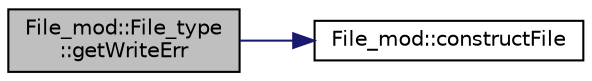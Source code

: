 digraph "File_mod::File_type::getWriteErr"
{
 // LATEX_PDF_SIZE
  edge [fontname="Helvetica",fontsize="10",labelfontname="Helvetica",labelfontsize="10"];
  node [fontname="Helvetica",fontsize="10",shape=record];
  rankdir="LR";
  Node1 [label="File_mod::File_type\l::getWriteErr",height=0.2,width=0.4,color="black", fillcolor="grey75", style="filled", fontcolor="black",tooltip=" "];
  Node1 -> Node2 [color="midnightblue",fontsize="10",style="solid",fontname="Helvetica"];
  Node2 [label="File_mod::constructFile",height=0.2,width=0.4,color="black", fillcolor="white", style="filled",URL="$namespaceFile__mod.html#a1d878c2d24528218c9aafd03673574dd",tooltip=" "];
}
